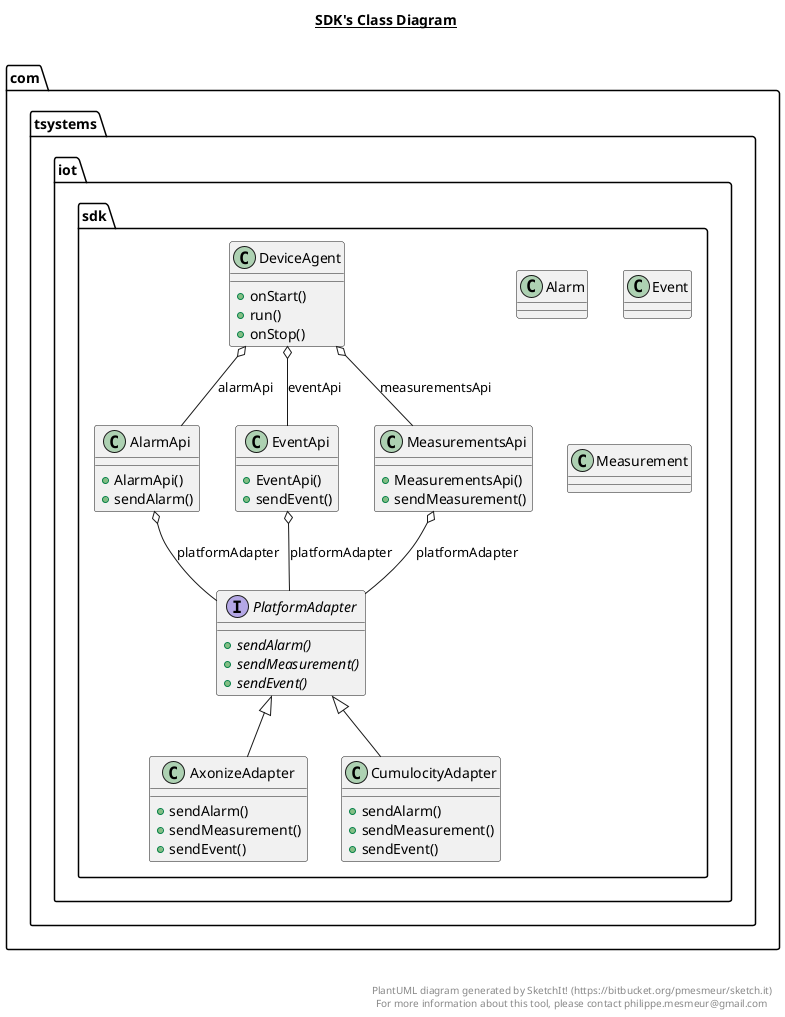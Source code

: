 @startuml

title __SDK's Class Diagram__\n

  package com.tsystems.iot.sdk {
    class Alarm {
    }
  }
  

  package com.tsystems.iot.sdk {
    class AlarmApi {
        + AlarmApi()
        + sendAlarm()
    }
  }
  

  package com.tsystems.iot.sdk {
    class AxonizeAdapter {
        + sendAlarm()
        + sendMeasurement()
        + sendEvent()
    }
  }
  

  package com.tsystems.iot.sdk {
    class CumulocityAdapter {
        + sendAlarm()
        + sendMeasurement()
        + sendEvent()
    }
  }
  

  package com.tsystems.iot.sdk {
    class DeviceAgent {
        + onStart()
        + run()
        + onStop()
    }
  }
  

  package com.tsystems.iot.sdk {
    class Event {
    }
  }
  

  package com.tsystems.iot.sdk {
    class EventApi {
        + EventApi()
        + sendEvent()
    }
  }
  

  package com.tsystems.iot.sdk {
    class Measurement {
    }
  }
  

  package com.tsystems.iot.sdk {
    class MeasurementsApi {
        + MeasurementsApi()
        + sendMeasurement()
    }
  }
  

  package com.tsystems.iot.sdk {
    interface PlatformAdapter {
        {abstract} + sendAlarm()
        {abstract} + sendMeasurement()
        {abstract} + sendEvent()
    }
  }
  

  AlarmApi o-- PlatformAdapter : platformAdapter
  AxonizeAdapter -up-|> PlatformAdapter
  CumulocityAdapter -up-|> PlatformAdapter
  DeviceAgent o-- MeasurementsApi : measurementsApi
  DeviceAgent o-- EventApi : eventApi
  DeviceAgent o-- AlarmApi : alarmApi
  EventApi o-- PlatformAdapter : platformAdapter
  MeasurementsApi o-- PlatformAdapter : platformAdapter


right footer


PlantUML diagram generated by SketchIt! (https://bitbucket.org/pmesmeur/sketch.it)
For more information about this tool, please contact philippe.mesmeur@gmail.com
endfooter

@enduml
